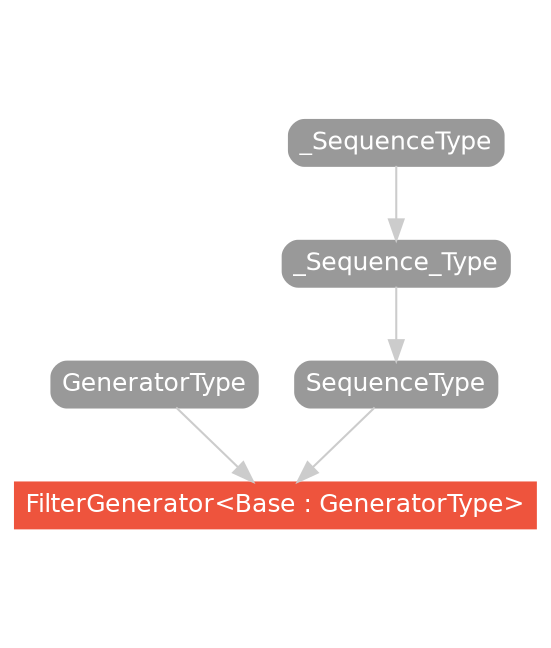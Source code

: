 strict digraph "FilterGenerator<Base : GeneratorType> - Type Hierarchy - SwiftDoc.org" {
    pad="0.1,0.8"
    node [shape=box, style="filled,rounded", color="#999999", fillcolor="#999999", fontcolor=white, fontname=Helvetica, fontnames="Helvetica,sansserif", fontsize=12, margin="0.07,0.05", height="0.3"]
    edge [color="#cccccc"]
    "FilterGenerator<Base : GeneratorType>" [URL="/type/FilterGenerator/", style="filled", fillcolor="#ee543d", color="#ee543d"]
    "GeneratorType" [URL="/protocol/GeneratorType/"]
    "SequenceType" [URL="/protocol/SequenceType/"]
    "_SequenceType" [URL="/protocol/_SequenceType/"]
    "_Sequence_Type" [URL="/protocol/_Sequence_Type/"]    "GeneratorType" -> "FilterGenerator<Base : GeneratorType>"
    "SequenceType" -> "FilterGenerator<Base : GeneratorType>"
    "_Sequence_Type" -> "SequenceType"
    "_SequenceType" -> "_Sequence_Type"
    subgraph Types {
        rank = max; "FilterGenerator<Base : GeneratorType>";
    }
}